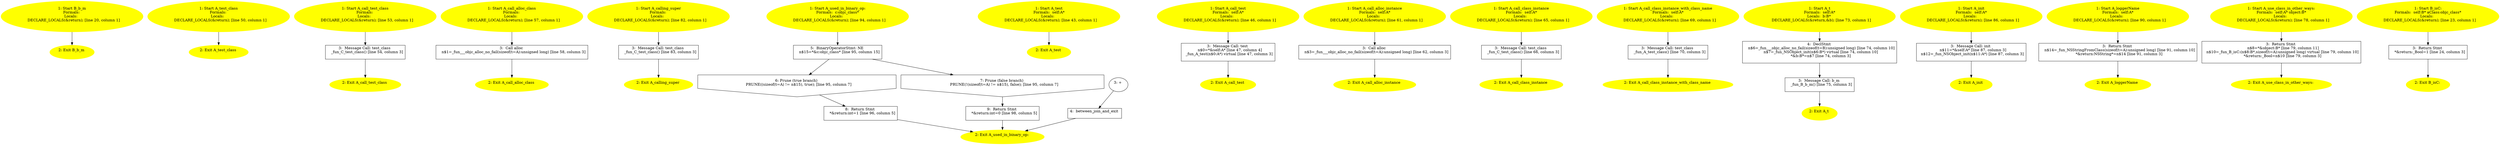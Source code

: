 /* @generated */
digraph cfg {
"b_m#B#class.82af96ad418803b2f96fc1bfa1572c10_1" [label="1: Start B_b_m\nFormals: \nLocals:  \n   DECLARE_LOCALS(&return); [line 20, column 1]\n " color=yellow style=filled]
	

	 "b_m#B#class.82af96ad418803b2f96fc1bfa1572c10_1" -> "b_m#B#class.82af96ad418803b2f96fc1bfa1572c10_2" ;
"b_m#B#class.82af96ad418803b2f96fc1bfa1572c10_2" [label="2: Exit B_b_m \n  " color=yellow style=filled]
	

"test_class#A#class.97324b18f626e66a3c32cec03286eb8d_1" [label="1: Start A_test_class\nFormals: \nLocals:  \n   DECLARE_LOCALS(&return); [line 50, column 1]\n " color=yellow style=filled]
	

	 "test_class#A#class.97324b18f626e66a3c32cec03286eb8d_1" -> "test_class#A#class.97324b18f626e66a3c32cec03286eb8d_2" ;
"test_class#A#class.97324b18f626e66a3c32cec03286eb8d_2" [label="2: Exit A_test_class \n  " color=yellow style=filled]
	

"call_test_class#A#class.cc4e8c6ada1c4f85dad976d179e36c9a_1" [label="1: Start A_call_test_class\nFormals: \nLocals:  \n   DECLARE_LOCALS(&return); [line 53, column 1]\n " color=yellow style=filled]
	

	 "call_test_class#A#class.cc4e8c6ada1c4f85dad976d179e36c9a_1" -> "call_test_class#A#class.cc4e8c6ada1c4f85dad976d179e36c9a_3" ;
"call_test_class#A#class.cc4e8c6ada1c4f85dad976d179e36c9a_2" [label="2: Exit A_call_test_class \n  " color=yellow style=filled]
	

"call_test_class#A#class.cc4e8c6ada1c4f85dad976d179e36c9a_3" [label="3:  Message Call: test_class \n   _fun_C_test_class() [line 54, column 3]\n " shape="box"]
	

	 "call_test_class#A#class.cc4e8c6ada1c4f85dad976d179e36c9a_3" -> "call_test_class#A#class.cc4e8c6ada1c4f85dad976d179e36c9a_2" ;
"call_alloc_class#A#class.0cef99601cab56333305f5f96f227079_1" [label="1: Start A_call_alloc_class\nFormals: \nLocals:  \n   DECLARE_LOCALS(&return); [line 57, column 1]\n " color=yellow style=filled]
	

	 "call_alloc_class#A#class.0cef99601cab56333305f5f96f227079_1" -> "call_alloc_class#A#class.0cef99601cab56333305f5f96f227079_3" ;
"call_alloc_class#A#class.0cef99601cab56333305f5f96f227079_2" [label="2: Exit A_call_alloc_class \n  " color=yellow style=filled]
	

"call_alloc_class#A#class.0cef99601cab56333305f5f96f227079_3" [label="3:  Call alloc \n   n$1=_fun___objc_alloc_no_fail(sizeof(t=A):unsigned long) [line 58, column 3]\n " shape="box"]
	

	 "call_alloc_class#A#class.0cef99601cab56333305f5f96f227079_3" -> "call_alloc_class#A#class.0cef99601cab56333305f5f96f227079_2" ;
"calling_super#A#class.0edc1d1d1c4ade7cd9adaa77e7322ad1_1" [label="1: Start A_calling_super\nFormals: \nLocals:  \n   DECLARE_LOCALS(&return); [line 82, column 1]\n " color=yellow style=filled]
	

	 "calling_super#A#class.0edc1d1d1c4ade7cd9adaa77e7322ad1_1" -> "calling_super#A#class.0edc1d1d1c4ade7cd9adaa77e7322ad1_3" ;
"calling_super#A#class.0edc1d1d1c4ade7cd9adaa77e7322ad1_2" [label="2: Exit A_calling_super \n  " color=yellow style=filled]
	

"calling_super#A#class.0edc1d1d1c4ade7cd9adaa77e7322ad1_3" [label="3:  Message Call: test_class \n   _fun_C_test_class() [line 83, column 3]\n " shape="box"]
	

	 "calling_super#A#class.0edc1d1d1c4ade7cd9adaa77e7322ad1_3" -> "calling_super#A#class.0edc1d1d1c4ade7cd9adaa77e7322ad1_2" ;
"used_in_binary_op:#A#class.9f855a338b344f4b5060d2d4a2a955ed_1" [label="1: Start A_used_in_binary_op:\nFormals:  c:objc_class*\nLocals:  \n   DECLARE_LOCALS(&return); [line 94, column 1]\n " color=yellow style=filled]
	

	 "used_in_binary_op:#A#class.9f855a338b344f4b5060d2d4a2a955ed_1" -> "used_in_binary_op:#A#class.9f855a338b344f4b5060d2d4a2a955ed_5" ;
"used_in_binary_op:#A#class.9f855a338b344f4b5060d2d4a2a955ed_2" [label="2: Exit A_used_in_binary_op: \n  " color=yellow style=filled]
	

"used_in_binary_op:#A#class.9f855a338b344f4b5060d2d4a2a955ed_3" [label="3: + \n  " ]
	

	 "used_in_binary_op:#A#class.9f855a338b344f4b5060d2d4a2a955ed_3" -> "used_in_binary_op:#A#class.9f855a338b344f4b5060d2d4a2a955ed_4" ;
"used_in_binary_op:#A#class.9f855a338b344f4b5060d2d4a2a955ed_4" [label="4:  between_join_and_exit \n  " shape="box"]
	

	 "used_in_binary_op:#A#class.9f855a338b344f4b5060d2d4a2a955ed_4" -> "used_in_binary_op:#A#class.9f855a338b344f4b5060d2d4a2a955ed_2" ;
"used_in_binary_op:#A#class.9f855a338b344f4b5060d2d4a2a955ed_5" [label="5:  BinaryOperatorStmt: NE \n   n$15=*&c:objc_class* [line 95, column 15]\n " shape="box"]
	

	 "used_in_binary_op:#A#class.9f855a338b344f4b5060d2d4a2a955ed_5" -> "used_in_binary_op:#A#class.9f855a338b344f4b5060d2d4a2a955ed_6" ;
	 "used_in_binary_op:#A#class.9f855a338b344f4b5060d2d4a2a955ed_5" -> "used_in_binary_op:#A#class.9f855a338b344f4b5060d2d4a2a955ed_7" ;
"used_in_binary_op:#A#class.9f855a338b344f4b5060d2d4a2a955ed_6" [label="6: Prune (true branch) \n   PRUNE((sizeof(t=A) != n$15), true); [line 95, column 7]\n " shape="invhouse"]
	

	 "used_in_binary_op:#A#class.9f855a338b344f4b5060d2d4a2a955ed_6" -> "used_in_binary_op:#A#class.9f855a338b344f4b5060d2d4a2a955ed_8" ;
"used_in_binary_op:#A#class.9f855a338b344f4b5060d2d4a2a955ed_7" [label="7: Prune (false branch) \n   PRUNE(!(sizeof(t=A) != n$15), false); [line 95, column 7]\n " shape="invhouse"]
	

	 "used_in_binary_op:#A#class.9f855a338b344f4b5060d2d4a2a955ed_7" -> "used_in_binary_op:#A#class.9f855a338b344f4b5060d2d4a2a955ed_9" ;
"used_in_binary_op:#A#class.9f855a338b344f4b5060d2d4a2a955ed_8" [label="8:  Return Stmt \n   *&return:int=1 [line 96, column 5]\n " shape="box"]
	

	 "used_in_binary_op:#A#class.9f855a338b344f4b5060d2d4a2a955ed_8" -> "used_in_binary_op:#A#class.9f855a338b344f4b5060d2d4a2a955ed_2" ;
"used_in_binary_op:#A#class.9f855a338b344f4b5060d2d4a2a955ed_9" [label="9:  Return Stmt \n   *&return:int=0 [line 98, column 5]\n " shape="box"]
	

	 "used_in_binary_op:#A#class.9f855a338b344f4b5060d2d4a2a955ed_9" -> "used_in_binary_op:#A#class.9f855a338b344f4b5060d2d4a2a955ed_2" ;
"test#A#instance.561395dd5ffb844cbbb6c52cf21ce047_1" [label="1: Start A_test\nFormals:  self:A*\nLocals:  \n   DECLARE_LOCALS(&return); [line 43, column 1]\n " color=yellow style=filled]
	

	 "test#A#instance.561395dd5ffb844cbbb6c52cf21ce047_1" -> "test#A#instance.561395dd5ffb844cbbb6c52cf21ce047_2" ;
"test#A#instance.561395dd5ffb844cbbb6c52cf21ce047_2" [label="2: Exit A_test \n  " color=yellow style=filled]
	

"call_test#A#instance.41031d78ab8c6914ebc9851c442cbd4e_1" [label="1: Start A_call_test\nFormals:  self:A*\nLocals:  \n   DECLARE_LOCALS(&return); [line 46, column 1]\n " color=yellow style=filled]
	

	 "call_test#A#instance.41031d78ab8c6914ebc9851c442cbd4e_1" -> "call_test#A#instance.41031d78ab8c6914ebc9851c442cbd4e_3" ;
"call_test#A#instance.41031d78ab8c6914ebc9851c442cbd4e_2" [label="2: Exit A_call_test \n  " color=yellow style=filled]
	

"call_test#A#instance.41031d78ab8c6914ebc9851c442cbd4e_3" [label="3:  Message Call: test \n   n$0=*&self:A* [line 47, column 4]\n  _fun_A_test(n$0:A*) virtual [line 47, column 3]\n " shape="box"]
	

	 "call_test#A#instance.41031d78ab8c6914ebc9851c442cbd4e_3" -> "call_test#A#instance.41031d78ab8c6914ebc9851c442cbd4e_2" ;
"call_alloc_instance#A#instance.70a20314d55f22fb46408deb70d9aabb_1" [label="1: Start A_call_alloc_instance\nFormals:  self:A*\nLocals:  \n   DECLARE_LOCALS(&return); [line 61, column 1]\n " color=yellow style=filled]
	

	 "call_alloc_instance#A#instance.70a20314d55f22fb46408deb70d9aabb_1" -> "call_alloc_instance#A#instance.70a20314d55f22fb46408deb70d9aabb_3" ;
"call_alloc_instance#A#instance.70a20314d55f22fb46408deb70d9aabb_2" [label="2: Exit A_call_alloc_instance \n  " color=yellow style=filled]
	

"call_alloc_instance#A#instance.70a20314d55f22fb46408deb70d9aabb_3" [label="3:  Call alloc \n   n$3=_fun___objc_alloc_no_fail(sizeof(t=A):unsigned long) [line 62, column 3]\n " shape="box"]
	

	 "call_alloc_instance#A#instance.70a20314d55f22fb46408deb70d9aabb_3" -> "call_alloc_instance#A#instance.70a20314d55f22fb46408deb70d9aabb_2" ;
"call_class_instance#A#instance.eb1ae02cd94582eb1fc7cb426794f9f0_1" [label="1: Start A_call_class_instance\nFormals:  self:A*\nLocals:  \n   DECLARE_LOCALS(&return); [line 65, column 1]\n " color=yellow style=filled]
	

	 "call_class_instance#A#instance.eb1ae02cd94582eb1fc7cb426794f9f0_1" -> "call_class_instance#A#instance.eb1ae02cd94582eb1fc7cb426794f9f0_3" ;
"call_class_instance#A#instance.eb1ae02cd94582eb1fc7cb426794f9f0_2" [label="2: Exit A_call_class_instance \n  " color=yellow style=filled]
	

"call_class_instance#A#instance.eb1ae02cd94582eb1fc7cb426794f9f0_3" [label="3:  Message Call: test_class \n   _fun_C_test_class() [line 66, column 3]\n " shape="box"]
	

	 "call_class_instance#A#instance.eb1ae02cd94582eb1fc7cb426794f9f0_3" -> "call_class_instance#A#instance.eb1ae02cd94582eb1fc7cb426794f9f0_2" ;
"call_class_instance_with_class_name#A#instance.1baf88c0fb5549c04909fab0bed63c39_1" [label="1: Start A_call_class_instance_with_class_name\nFormals:  self:A*\nLocals:  \n   DECLARE_LOCALS(&return); [line 69, column 1]\n " color=yellow style=filled]
	

	 "call_class_instance_with_class_name#A#instance.1baf88c0fb5549c04909fab0bed63c39_1" -> "call_class_instance_with_class_name#A#instance.1baf88c0fb5549c04909fab0bed63c39_3" ;
"call_class_instance_with_class_name#A#instance.1baf88c0fb5549c04909fab0bed63c39_2" [label="2: Exit A_call_class_instance_with_class_name \n  " color=yellow style=filled]
	

"call_class_instance_with_class_name#A#instance.1baf88c0fb5549c04909fab0bed63c39_3" [label="3:  Message Call: test_class \n   _fun_A_test_class() [line 70, column 3]\n " shape="box"]
	

	 "call_class_instance_with_class_name#A#instance.1baf88c0fb5549c04909fab0bed63c39_3" -> "call_class_instance_with_class_name#A#instance.1baf88c0fb5549c04909fab0bed63c39_2" ;
"t#A#instance.e31b9a7bced712626784e2860af1a31b_1" [label="1: Start A_t\nFormals:  self:A*\nLocals:  b:B* \n   DECLARE_LOCALS(&return,&b); [line 73, column 1]\n " color=yellow style=filled]
	

	 "t#A#instance.e31b9a7bced712626784e2860af1a31b_1" -> "t#A#instance.e31b9a7bced712626784e2860af1a31b_4" ;
"t#A#instance.e31b9a7bced712626784e2860af1a31b_2" [label="2: Exit A_t \n  " color=yellow style=filled]
	

"t#A#instance.e31b9a7bced712626784e2860af1a31b_3" [label="3:  Message Call: b_m \n   _fun_B_b_m() [line 75, column 3]\n " shape="box"]
	

	 "t#A#instance.e31b9a7bced712626784e2860af1a31b_3" -> "t#A#instance.e31b9a7bced712626784e2860af1a31b_2" ;
"t#A#instance.e31b9a7bced712626784e2860af1a31b_4" [label="4:  DeclStmt \n   n$6=_fun___objc_alloc_no_fail(sizeof(t=B):unsigned long) [line 74, column 10]\n  n$7=_fun_NSObject_init(n$6:B*) virtual [line 74, column 10]\n  *&b:B*=n$7 [line 74, column 3]\n " shape="box"]
	

	 "t#A#instance.e31b9a7bced712626784e2860af1a31b_4" -> "t#A#instance.e31b9a7bced712626784e2860af1a31b_3" ;
"init#A#instance.eee79aaaddd644404e17691a7e7d809a_1" [label="1: Start A_init\nFormals:  self:A*\nLocals:  \n   DECLARE_LOCALS(&return); [line 86, column 1]\n " color=yellow style=filled]
	

	 "init#A#instance.eee79aaaddd644404e17691a7e7d809a_1" -> "init#A#instance.eee79aaaddd644404e17691a7e7d809a_3" ;
"init#A#instance.eee79aaaddd644404e17691a7e7d809a_2" [label="2: Exit A_init \n  " color=yellow style=filled]
	

"init#A#instance.eee79aaaddd644404e17691a7e7d809a_3" [label="3:  Message Call: init \n   n$11=*&self:A* [line 87, column 3]\n  n$12=_fun_NSObject_init(n$11:A*) [line 87, column 3]\n " shape="box"]
	

	 "init#A#instance.eee79aaaddd644404e17691a7e7d809a_3" -> "init#A#instance.eee79aaaddd644404e17691a7e7d809a_2" ;
"loggerName#A#instance.36b9a42412bcf7d8d3f8397eb2bcb555_1" [label="1: Start A_loggerName\nFormals:  self:A*\nLocals:  \n   DECLARE_LOCALS(&return); [line 90, column 1]\n " color=yellow style=filled]
	

	 "loggerName#A#instance.36b9a42412bcf7d8d3f8397eb2bcb555_1" -> "loggerName#A#instance.36b9a42412bcf7d8d3f8397eb2bcb555_3" ;
"loggerName#A#instance.36b9a42412bcf7d8d3f8397eb2bcb555_2" [label="2: Exit A_loggerName \n  " color=yellow style=filled]
	

"loggerName#A#instance.36b9a42412bcf7d8d3f8397eb2bcb555_3" [label="3:  Return Stmt \n   n$14=_fun_NSStringFromClass(sizeof(t=A):unsigned long) [line 91, column 10]\n  *&return:NSString*=n$14 [line 91, column 3]\n " shape="box"]
	

	 "loggerName#A#instance.36b9a42412bcf7d8d3f8397eb2bcb555_3" -> "loggerName#A#instance.36b9a42412bcf7d8d3f8397eb2bcb555_2" ;
"use_class_in_other_ways:#A#instance.cbf4e00d3f8c81248ee881a47ed7e84f_1" [label="1: Start A_use_class_in_other_ways:\nFormals:  self:A* object:B*\nLocals:  \n   DECLARE_LOCALS(&return); [line 78, column 1]\n " color=yellow style=filled]
	

	 "use_class_in_other_ways:#A#instance.cbf4e00d3f8c81248ee881a47ed7e84f_1" -> "use_class_in_other_ways:#A#instance.cbf4e00d3f8c81248ee881a47ed7e84f_3" ;
"use_class_in_other_ways:#A#instance.cbf4e00d3f8c81248ee881a47ed7e84f_2" [label="2: Exit A_use_class_in_other_ways: \n  " color=yellow style=filled]
	

"use_class_in_other_ways:#A#instance.cbf4e00d3f8c81248ee881a47ed7e84f_3" [label="3:  Return Stmt \n   n$8=*&object:B* [line 79, column 11]\n  n$10=_fun_B_isC:(n$8:B*,sizeof(t=A):unsigned long) virtual [line 79, column 10]\n  *&return:_Bool=n$10 [line 79, column 3]\n " shape="box"]
	

	 "use_class_in_other_ways:#A#instance.cbf4e00d3f8c81248ee881a47ed7e84f_3" -> "use_class_in_other_ways:#A#instance.cbf4e00d3f8c81248ee881a47ed7e84f_2" ;
"isC:#B#instance.d3c47b42de9626ee49d20d57a1f26839_1" [label="1: Start B_isC:\nFormals:  self:B* aClass:objc_class*\nLocals:  \n   DECLARE_LOCALS(&return); [line 23, column 1]\n " color=yellow style=filled]
	

	 "isC:#B#instance.d3c47b42de9626ee49d20d57a1f26839_1" -> "isC:#B#instance.d3c47b42de9626ee49d20d57a1f26839_3" ;
"isC:#B#instance.d3c47b42de9626ee49d20d57a1f26839_2" [label="2: Exit B_isC: \n  " color=yellow style=filled]
	

"isC:#B#instance.d3c47b42de9626ee49d20d57a1f26839_3" [label="3:  Return Stmt \n   *&return:_Bool=1 [line 24, column 3]\n " shape="box"]
	

	 "isC:#B#instance.d3c47b42de9626ee49d20d57a1f26839_3" -> "isC:#B#instance.d3c47b42de9626ee49d20d57a1f26839_2" ;
}
